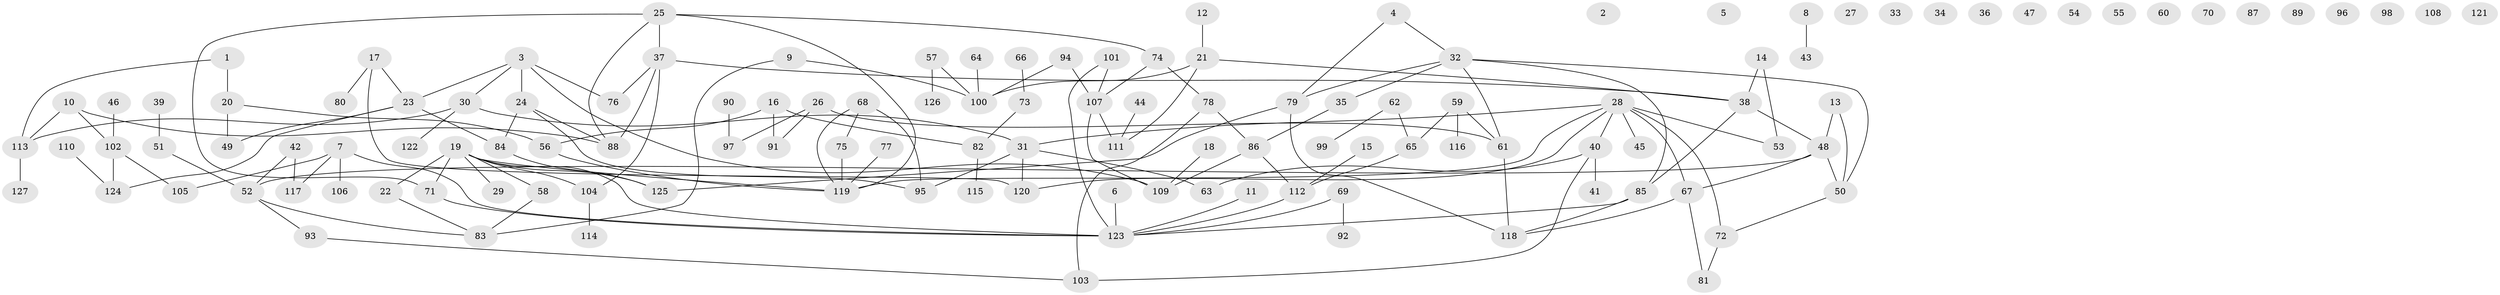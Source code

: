 // coarse degree distribution, {4: 0.047619047619047616, 0: 0.2857142857142857, 8: 0.047619047619047616, 6: 0.031746031746031744, 1: 0.23809523809523808, 3: 0.12698412698412698, 2: 0.09523809523809523, 7: 0.015873015873015872, 5: 0.07936507936507936, 9: 0.015873015873015872, 10: 0.015873015873015872}
// Generated by graph-tools (version 1.1) at 2025/16/03/04/25 18:16:30]
// undirected, 127 vertices, 154 edges
graph export_dot {
graph [start="1"]
  node [color=gray90,style=filled];
  1;
  2;
  3;
  4;
  5;
  6;
  7;
  8;
  9;
  10;
  11;
  12;
  13;
  14;
  15;
  16;
  17;
  18;
  19;
  20;
  21;
  22;
  23;
  24;
  25;
  26;
  27;
  28;
  29;
  30;
  31;
  32;
  33;
  34;
  35;
  36;
  37;
  38;
  39;
  40;
  41;
  42;
  43;
  44;
  45;
  46;
  47;
  48;
  49;
  50;
  51;
  52;
  53;
  54;
  55;
  56;
  57;
  58;
  59;
  60;
  61;
  62;
  63;
  64;
  65;
  66;
  67;
  68;
  69;
  70;
  71;
  72;
  73;
  74;
  75;
  76;
  77;
  78;
  79;
  80;
  81;
  82;
  83;
  84;
  85;
  86;
  87;
  88;
  89;
  90;
  91;
  92;
  93;
  94;
  95;
  96;
  97;
  98;
  99;
  100;
  101;
  102;
  103;
  104;
  105;
  106;
  107;
  108;
  109;
  110;
  111;
  112;
  113;
  114;
  115;
  116;
  117;
  118;
  119;
  120;
  121;
  122;
  123;
  124;
  125;
  126;
  127;
  1 -- 20;
  1 -- 113;
  3 -- 23;
  3 -- 24;
  3 -- 30;
  3 -- 76;
  3 -- 109;
  4 -- 32;
  4 -- 79;
  6 -- 123;
  7 -- 105;
  7 -- 106;
  7 -- 117;
  7 -- 123;
  8 -- 43;
  9 -- 83;
  9 -- 100;
  10 -- 88;
  10 -- 102;
  10 -- 113;
  11 -- 123;
  12 -- 21;
  13 -- 48;
  13 -- 50;
  14 -- 38;
  14 -- 53;
  15 -- 112;
  16 -- 56;
  16 -- 82;
  16 -- 91;
  17 -- 23;
  17 -- 80;
  17 -- 120;
  18 -- 109;
  19 -- 22;
  19 -- 29;
  19 -- 58;
  19 -- 71;
  19 -- 104;
  19 -- 119;
  19 -- 123;
  19 -- 125;
  20 -- 49;
  20 -- 56;
  21 -- 38;
  21 -- 100;
  21 -- 111;
  22 -- 83;
  23 -- 49;
  23 -- 84;
  23 -- 124;
  24 -- 84;
  24 -- 88;
  24 -- 95;
  25 -- 37;
  25 -- 71;
  25 -- 74;
  25 -- 88;
  25 -- 119;
  26 -- 61;
  26 -- 91;
  26 -- 97;
  28 -- 31;
  28 -- 40;
  28 -- 45;
  28 -- 53;
  28 -- 67;
  28 -- 72;
  28 -- 119;
  28 -- 120;
  30 -- 31;
  30 -- 113;
  30 -- 122;
  31 -- 63;
  31 -- 95;
  31 -- 120;
  32 -- 35;
  32 -- 50;
  32 -- 61;
  32 -- 79;
  32 -- 85;
  35 -- 86;
  37 -- 38;
  37 -- 76;
  37 -- 88;
  37 -- 104;
  38 -- 48;
  38 -- 85;
  39 -- 51;
  40 -- 41;
  40 -- 63;
  40 -- 103;
  42 -- 52;
  42 -- 117;
  44 -- 111;
  46 -- 102;
  48 -- 50;
  48 -- 52;
  48 -- 67;
  50 -- 72;
  51 -- 52;
  52 -- 83;
  52 -- 93;
  56 -- 119;
  57 -- 100;
  57 -- 126;
  58 -- 83;
  59 -- 61;
  59 -- 65;
  59 -- 116;
  61 -- 118;
  62 -- 65;
  62 -- 99;
  64 -- 100;
  65 -- 112;
  66 -- 73;
  67 -- 81;
  67 -- 118;
  68 -- 75;
  68 -- 95;
  68 -- 119;
  69 -- 92;
  69 -- 123;
  71 -- 123;
  72 -- 81;
  73 -- 82;
  74 -- 78;
  74 -- 107;
  75 -- 119;
  77 -- 119;
  78 -- 86;
  78 -- 103;
  79 -- 118;
  79 -- 125;
  82 -- 115;
  84 -- 125;
  85 -- 118;
  85 -- 123;
  86 -- 109;
  86 -- 112;
  90 -- 97;
  93 -- 103;
  94 -- 100;
  94 -- 107;
  101 -- 107;
  101 -- 123;
  102 -- 105;
  102 -- 124;
  104 -- 114;
  107 -- 109;
  107 -- 111;
  110 -- 124;
  112 -- 123;
  113 -- 127;
}
